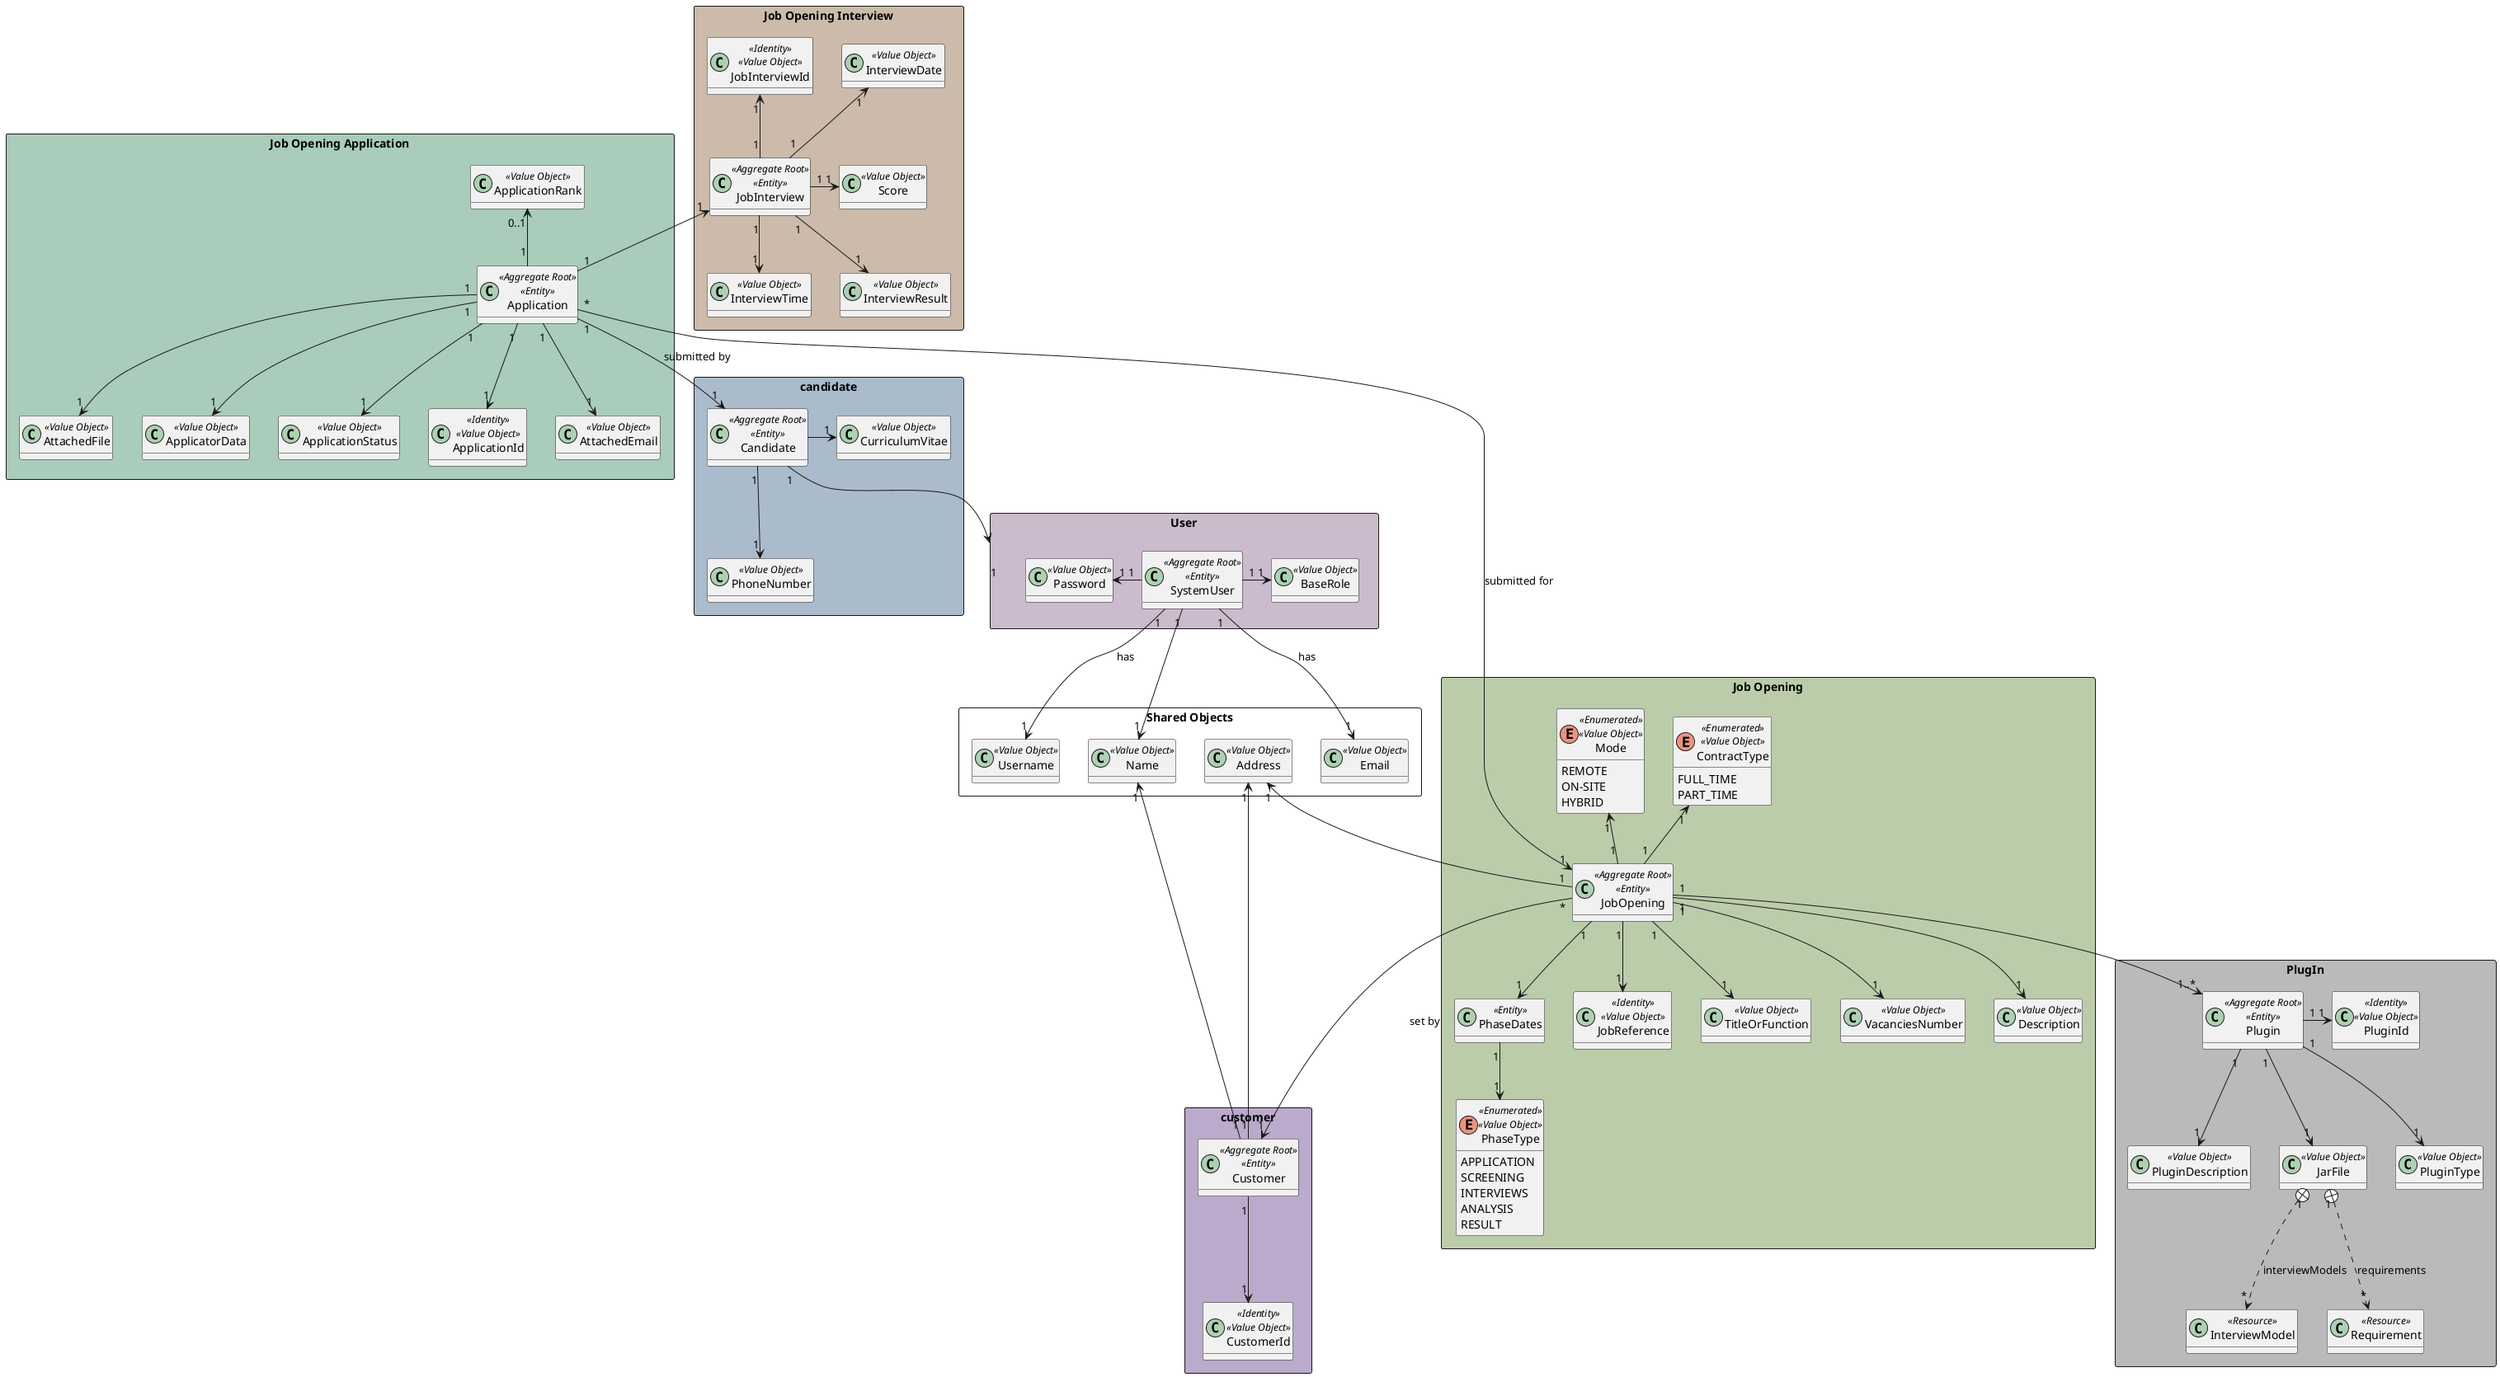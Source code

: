 @startuml
'https://plantuml.com/class-diagram

hide methods



rectangle candidate #aabbcc{
    class Candidate<<Aggregate Root>><<Entity>>{}
    class CurriculumVitae<<Value Object>>{}
    class PhoneNumber <<Value Object>>


}

Candidate "1" --> "1" User

rectangle customer #bbaacc{
    class Customer <<Aggregate Root>><<Entity>>{}
    class CustomerId<<Identity>><<Value Object>>{}
}





rectangle "Shared Objects" {

    class Email <<Value Object>>
    class Username <<Value Object>>
    class Address <<Value Object>>
    class Name<<Value Object>>{}

}





rectangle "Job Opening" #bbccaa {

    class JobOpening<<Aggregate Root>><<Entity>>{}

    class JobReference<<Identity>><<Value Object>>{}

    class TitleOrFunction<<Value Object>>{}

    enum ContractType<<Enumerated>><<Value Object>>{
        FULL_TIME
        PART_TIME
    }

    enum Mode<<Enumerated>><<Value Object>>{
        REMOTE
        ON-SITE
        HYBRID
        }


    class VacanciesNumber<<Value Object>>{}

    class Description<<Value Object>>{}

    class PhaseDates<<Entity>>{}
    enum PhaseType<<Enumerated>><<Value Object>>{
                APPLICATION
                SCREENING
                INTERVIEWS
                ANALYSIS
                RESULT
            }
     JobOpening "1" --> "1" PhaseDates
     PhaseDates "1" --> "1" PhaseType
}


rectangle "Job Opening Application" #aaccbb {

    class Application<<Aggregate Root>><<Entity>>{}

    class ApplicationId<<Identity>><<Value Object>>{}

    class AttachedEmail<<Value Object>>{}

    class AttachedFile<<Value Object>>{}

    class ApplicatorData<<Value Object>>{}

    class ApplicationStatus<<Value Object>>{}

    class ApplicationRank<<Value Object>>{}

}

rectangle "Job Opening Interview" #ccbbaa {
    class JobInterview <<Aggregate Root>><<Entity>>{}
    class JobInterviewId<<Identity>><<Value Object>>{}
    class InterviewDate<<Value Object>>{}
    class InterviewTime<<Value Object>>{}
    class Score<<Value Object>>{}
    class InterviewResult<<Value Object>>{}
}

rectangle "User" #ccbbcc {
    class SystemUser <<Aggregate Root>><<Entity>>{}
    class Password<<Value Object>>{}
    class BaseRole<<Value Object>>{}

    SystemUser "1" --> "1" Email: has
    SystemUser "1" --> "1" Username: has
    SystemUser "1" -up> "1" Password
    SystemUser "1" --> "1" Name
    SystemUser "1" -> "1" BaseRole

}


'
'rectangle "Filtering Strategy" #bbaacc {
'interface FilterStrategy{
'
'    +filter()
'    +criteria()
'    }
'
'    class Criteria <<Value Object>>{}
'
'    class FilterByDescription extends FilterStrategy{}
'    class FilterByDate extends FilterStrategy{}
'    class FilterByCode extends FilterStrategy {}
'}







rectangle "PlugIn" #bababa {
    class Plugin <<Aggregate Root>><<Entity>>{}
    class PluginType<<Value Object>>{}
    class PluginId<<Identity>><<Value Object>>{}
    class PluginDescription<<Value Object>>{}
    class JarFile<<Value Object>>{}
    class Requirement<<Resource>>{}
    class InterviewModel<<Resource>>{}
}

Plugin "1" --> "1" PluginType
Plugin "1" -right-> "1" PluginId
Plugin "1" --> "1" PluginDescription
Plugin "1" --> "1" JarFile


JobReference "1" <-up- "1" JobOpening
TitleOrFunction "1" <-up- "1" JobOpening
ContractType "1" <-- "1" JobOpening
Mode "1" <-- "1" JobOpening
Description "1" <-up- "1" JobOpening
VacanciesNumber "1" <-up- "1" JobOpening

JobOpening "*" -> "1" Customer : set by


Application "1" --> "1" ApplicationId
Application "1" --> "1" AttachedEmail
Application "1" --> "1" AttachedFile
Application "1" --> "1" ApplicatorData
Application "*" ---> "1" JobOpening : submitted for
Application "1" -down-> "1" Candidate : submitted by
Application "1" --> "1" ApplicationStatus

Customer "1" --> "1" CustomerId

''InterviewModel "1" -left-> "1" InterviewModelName : has
''InterviewModel "1" -down--> "*" Question : contains
''Question <|-- InterviewModel : belongs to


Candidate "1" --> "1" PhoneNumber

Address "1" <-- "1" JobOpening
Address "1" <---- "1" Customer
Name "1" <-- "1" Customer


JobInterview "1" -up-> "1" JobInterviewId
JobInterview "1" -up-> "1" InterviewDate
JobInterview "1" --> "1" InterviewTime
JobInterview "1" -> "1" Score
JobInterview "1" --> "1" InterviewResult

JobOpening "1" --> "1..*" "Plugin"

'
'Criteria "1" -up-> "1" FilterByCode
'Criteria "1" -up-> "1" FilterByDate
'Criteria "1" -up-> "1" FilterByDescription


Candidate -right-> "1" CurriculumVitae

Application "1" -up-> "1" JobInterview
Application "1" -up-> "0..1" ApplicationRank

JarFile "1" +..> "*" InterviewModel : interviewModels
JarFile "1" +..> "*" Requirement : requirements


@enduml